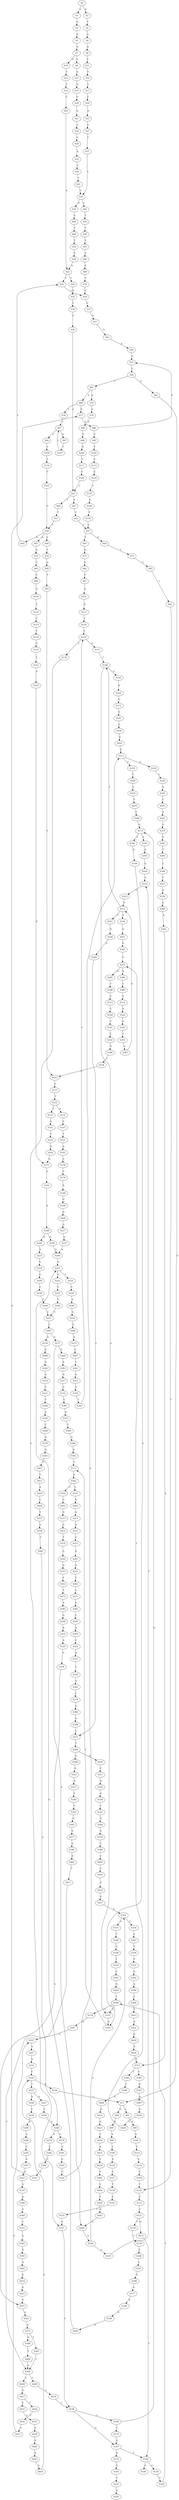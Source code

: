 strict digraph  {
	S0 -> S1 [ label = C ];
	S0 -> S2 [ label = G ];
	S1 -> S3 [ label = C ];
	S2 -> S4 [ label = T ];
	S3 -> S5 [ label = A ];
	S4 -> S6 [ label = A ];
	S5 -> S7 [ label = G ];
	S6 -> S8 [ label = G ];
	S7 -> S9 [ label = T ];
	S7 -> S10 [ label = C ];
	S8 -> S11 [ label = T ];
	S9 -> S12 [ label = A ];
	S10 -> S13 [ label = T ];
	S11 -> S14 [ label = T ];
	S12 -> S15 [ label = G ];
	S13 -> S16 [ label = T ];
	S14 -> S17 [ label = T ];
	S15 -> S18 [ label = G ];
	S16 -> S19 [ label = C ];
	S17 -> S20 [ label = C ];
	S18 -> S21 [ label = G ];
	S19 -> S22 [ label = A ];
	S20 -> S23 [ label = A ];
	S21 -> S24 [ label = T ];
	S22 -> S25 [ label = T ];
	S22 -> S26 [ label = C ];
	S23 -> S27 [ label = C ];
	S24 -> S28 [ label = C ];
	S25 -> S29 [ label = C ];
	S26 -> S30 [ label = G ];
	S27 -> S31 [ label = T ];
	S28 -> S32 [ label = A ];
	S29 -> S33 [ label = C ];
	S30 -> S34 [ label = C ];
	S31 -> S35 [ label = C ];
	S32 -> S36 [ label = C ];
	S33 -> S37 [ label = A ];
	S34 -> S38 [ label = C ];
	S35 -> S39 [ label = G ];
	S35 -> S40 [ label = C ];
	S36 -> S41 [ label = T ];
	S37 -> S42 [ label = G ];
	S38 -> S43 [ label = C ];
	S39 -> S44 [ label = C ];
	S40 -> S45 [ label = T ];
	S41 -> S35 [ label = C ];
	S42 -> S46 [ label = A ];
	S43 -> S47 [ label = A ];
	S43 -> S48 [ label = T ];
	S44 -> S49 [ label = T ];
	S45 -> S50 [ label = T ];
	S46 -> S51 [ label = A ];
	S47 -> S52 [ label = T ];
	S48 -> S53 [ label = T ];
	S49 -> S54 [ label = T ];
	S50 -> S55 [ label = T ];
	S51 -> S56 [ label = C ];
	S52 -> S57 [ label = C ];
	S53 -> S58 [ label = C ];
	S54 -> S59 [ label = C ];
	S55 -> S60 [ label = C ];
	S56 -> S61 [ label = C ];
	S56 -> S62 [ label = A ];
	S57 -> S63 [ label = T ];
	S57 -> S64 [ label = G ];
	S58 -> S65 [ label = A ];
	S58 -> S66 [ label = C ];
	S58 -> S67 [ label = G ];
	S59 -> S22 [ label = A ];
	S60 -> S68 [ label = A ];
	S61 -> S69 [ label = A ];
	S61 -> S70 [ label = G ];
	S62 -> S71 [ label = G ];
	S63 -> S72 [ label = G ];
	S64 -> S73 [ label = T ];
	S65 -> S25 [ label = T ];
	S66 -> S74 [ label = T ];
	S67 -> S75 [ label = A ];
	S68 -> S76 [ label = T ];
	S69 -> S77 [ label = G ];
	S69 -> S78 [ label = C ];
	S70 -> S79 [ label = G ];
	S71 -> S80 [ label = G ];
	S71 -> S81 [ label = C ];
	S72 -> S82 [ label = C ];
	S73 -> S83 [ label = C ];
	S74 -> S84 [ label = G ];
	S75 -> S85 [ label = T ];
	S76 -> S29 [ label = C ];
	S77 -> S86 [ label = A ];
	S78 -> S87 [ label = C ];
	S79 -> S88 [ label = A ];
	S80 -> S89 [ label = A ];
	S81 -> S90 [ label = C ];
	S82 -> S91 [ label = C ];
	S83 -> S92 [ label = C ];
	S84 -> S93 [ label = T ];
	S85 -> S94 [ label = C ];
	S86 -> S95 [ label = C ];
	S86 -> S51 [ label = A ];
	S87 -> S96 [ label = C ];
	S87 -> S97 [ label = A ];
	S88 -> S98 [ label = C ];
	S89 -> S99 [ label = A ];
	S90 -> S100 [ label = G ];
	S91 -> S101 [ label = A ];
	S92 -> S102 [ label = T ];
	S93 -> S103 [ label = C ];
	S94 -> S104 [ label = G ];
	S95 -> S105 [ label = T ];
	S96 -> S106 [ label = C ];
	S97 -> S107 [ label = C ];
	S98 -> S108 [ label = G ];
	S99 -> S109 [ label = T ];
	S100 -> S110 [ label = T ];
	S101 -> S111 [ label = G ];
	S102 -> S112 [ label = C ];
	S103 -> S113 [ label = C ];
	S104 -> S114 [ label = T ];
	S105 -> S115 [ label = C ];
	S106 -> S116 [ label = T ];
	S107 -> S87 [ label = C ];
	S108 -> S117 [ label = C ];
	S109 -> S118 [ label = A ];
	S110 -> S119 [ label = C ];
	S111 -> S120 [ label = T ];
	S112 -> S121 [ label = T ];
	S113 -> S122 [ label = T ];
	S114 -> S123 [ label = T ];
	S115 -> S124 [ label = C ];
	S116 -> S125 [ label = T ];
	S117 -> S126 [ label = C ];
	S118 -> S127 [ label = G ];
	S119 -> S128 [ label = C ];
	S120 -> S129 [ label = C ];
	S121 -> S130 [ label = T ];
	S121 -> S131 [ label = G ];
	S122 -> S132 [ label = A ];
	S122 -> S133 [ label = T ];
	S123 -> S134 [ label = T ];
	S124 -> S135 [ label = C ];
	S125 -> S58 [ label = C ];
	S126 -> S43 [ label = C ];
	S127 -> S136 [ label = T ];
	S128 -> S102 [ label = T ];
	S129 -> S137 [ label = G ];
	S129 -> S138 [ label = T ];
	S130 -> S139 [ label = C ];
	S131 -> S140 [ label = T ];
	S132 -> S141 [ label = C ];
	S133 -> S142 [ label = G ];
	S134 -> S143 [ label = G ];
	S135 -> S144 [ label = A ];
	S136 -> S145 [ label = C ];
	S137 -> S146 [ label = T ];
	S138 -> S147 [ label = C ];
	S139 -> S148 [ label = T ];
	S140 -> S149 [ label = A ];
	S140 -> S150 [ label = C ];
	S141 -> S151 [ label = T ];
	S142 -> S152 [ label = T ];
	S143 -> S153 [ label = T ];
	S144 -> S154 [ label = T ];
	S145 -> S155 [ label = T ];
	S146 -> S156 [ label = A ];
	S146 -> S157 [ label = G ];
	S147 -> S158 [ label = T ];
	S148 -> S159 [ label = C ];
	S150 -> S160 [ label = G ];
	S151 -> S161 [ label = A ];
	S152 -> S162 [ label = A ];
	S153 -> S163 [ label = A ];
	S154 -> S57 [ label = C ];
	S155 -> S147 [ label = C ];
	S156 -> S164 [ label = A ];
	S157 -> S165 [ label = G ];
	S158 -> S166 [ label = C ];
	S158 -> S167 [ label = G ];
	S159 -> S168 [ label = G ];
	S160 -> S169 [ label = T ];
	S161 -> S170 [ label = C ];
	S162 -> S171 [ label = G ];
	S163 -> S171 [ label = G ];
	S164 -> S172 [ label = G ];
	S165 -> S173 [ label = T ];
	S166 -> S174 [ label = T ];
	S166 -> S175 [ label = G ];
	S167 -> S176 [ label = A ];
	S167 -> S140 [ label = T ];
	S168 -> S177 [ label = G ];
	S169 -> S178 [ label = C ];
	S169 -> S157 [ label = G ];
	S170 -> S179 [ label = C ];
	S171 -> S180 [ label = G ];
	S172 -> S181 [ label = A ];
	S173 -> S182 [ label = A ];
	S174 -> S167 [ label = G ];
	S175 -> S183 [ label = A ];
	S175 -> S184 [ label = T ];
	S176 -> S185 [ label = G ];
	S177 -> S186 [ label = A ];
	S178 -> S187 [ label = G ];
	S179 -> S188 [ label = A ];
	S180 -> S189 [ label = A ];
	S181 -> S190 [ label = C ];
	S182 -> S191 [ label = T ];
	S182 -> S192 [ label = C ];
	S183 -> S193 [ label = A ];
	S184 -> S194 [ label = G ];
	S185 -> S195 [ label = T ];
	S186 -> S196 [ label = G ];
	S187 -> S197 [ label = G ];
	S188 -> S198 [ label = G ];
	S189 -> S199 [ label = G ];
	S189 -> S200 [ label = A ];
	S190 -> S201 [ label = G ];
	S191 -> S202 [ label = G ];
	S192 -> S203 [ label = C ];
	S193 -> S204 [ label = G ];
	S194 -> S165 [ label = G ];
	S195 -> S205 [ label = A ];
	S196 -> S206 [ label = A ];
	S197 -> S207 [ label = A ];
	S198 -> S208 [ label = G ];
	S199 -> S209 [ label = A ];
	S200 -> S210 [ label = A ];
	S201 -> S211 [ label = G ];
	S202 -> S212 [ label = A ];
	S203 -> S213 [ label = G ];
	S204 -> S214 [ label = T ];
	S206 -> S215 [ label = G ];
	S207 -> S216 [ label = A ];
	S208 -> S217 [ label = A ];
	S209 -> S215 [ label = G ];
	S210 -> S218 [ label = G ];
	S211 -> S219 [ label = C ];
	S211 -> S220 [ label = A ];
	S212 -> S221 [ label = G ];
	S213 -> S222 [ label = G ];
	S214 -> S223 [ label = C ];
	S215 -> S224 [ label = T ];
	S215 -> S225 [ label = G ];
	S216 -> S226 [ label = C ];
	S217 -> S227 [ label = G ];
	S218 -> S228 [ label = G ];
	S219 -> S229 [ label = T ];
	S220 -> S230 [ label = C ];
	S221 -> S231 [ label = C ];
	S222 -> S232 [ label = T ];
	S223 -> S233 [ label = G ];
	S224 -> S234 [ label = C ];
	S225 -> S235 [ label = T ];
	S226 -> S236 [ label = A ];
	S226 -> S237 [ label = T ];
	S227 -> S209 [ label = A ];
	S228 -> S238 [ label = T ];
	S229 -> S239 [ label = C ];
	S230 -> S240 [ label = A ];
	S231 -> S241 [ label = G ];
	S232 -> S242 [ label = G ];
	S233 -> S243 [ label = C ];
	S233 -> S146 [ label = T ];
	S233 -> S244 [ label = A ];
	S234 -> S245 [ label = A ];
	S235 -> S246 [ label = C ];
	S236 -> S71 [ label = G ];
	S237 -> S247 [ label = G ];
	S237 -> S248 [ label = A ];
	S238 -> S249 [ label = C ];
	S239 -> S250 [ label = T ];
	S240 -> S251 [ label = C ];
	S241 -> S252 [ label = G ];
	S242 -> S253 [ label = G ];
	S243 -> S254 [ label = G ];
	S244 -> S255 [ label = G ];
	S245 -> S256 [ label = G ];
	S246 -> S257 [ label = C ];
	S247 -> S258 [ label = C ];
	S248 -> S259 [ label = C ];
	S249 -> S257 [ label = C ];
	S250 -> S260 [ label = C ];
	S251 -> S261 [ label = A ];
	S252 -> S262 [ label = T ];
	S253 -> S263 [ label = T ];
	S254 -> S264 [ label = G ];
	S255 -> S265 [ label = G ];
	S256 -> S266 [ label = G ];
	S257 -> S267 [ label = C ];
	S258 -> S268 [ label = A ];
	S259 -> S269 [ label = A ];
	S260 -> S175 [ label = G ];
	S261 -> S270 [ label = C ];
	S262 -> S271 [ label = C ];
	S263 -> S272 [ label = T ];
	S264 -> S273 [ label = C ];
	S265 -> S274 [ label = T ];
	S266 -> S275 [ label = A ];
	S267 -> S276 [ label = A ];
	S267 -> S277 [ label = G ];
	S268 -> S278 [ label = G ];
	S268 -> S279 [ label = A ];
	S269 -> S280 [ label = A ];
	S270 -> S281 [ label = C ];
	S271 -> S282 [ label = G ];
	S272 -> S283 [ label = A ];
	S273 -> S284 [ label = T ];
	S274 -> S285 [ label = G ];
	S274 -> S286 [ label = A ];
	S275 -> S287 [ label = C ];
	S276 -> S288 [ label = G ];
	S277 -> S289 [ label = G ];
	S277 -> S290 [ label = A ];
	S278 -> S291 [ label = A ];
	S279 -> S292 [ label = C ];
	S280 -> S293 [ label = C ];
	S281 -> S294 [ label = T ];
	S282 -> S295 [ label = C ];
	S283 -> S296 [ label = G ];
	S284 -> S297 [ label = A ];
	S284 -> S298 [ label = G ];
	S285 -> S299 [ label = T ];
	S286 -> S300 [ label = T ];
	S287 -> S301 [ label = C ];
	S288 -> S302 [ label = A ];
	S289 -> S303 [ label = A ];
	S290 -> S304 [ label = A ];
	S291 -> S305 [ label = C ];
	S292 -> S306 [ label = C ];
	S293 -> S307 [ label = G ];
	S294 -> S308 [ label = C ];
	S295 -> S309 [ label = A ];
	S296 -> S310 [ label = A ];
	S297 -> S311 [ label = T ];
	S298 -> S312 [ label = G ];
	S299 -> S313 [ label = C ];
	S300 -> S314 [ label = A ];
	S301 -> S315 [ label = A ];
	S302 -> S316 [ label = G ];
	S303 -> S317 [ label = G ];
	S304 -> S318 [ label = A ];
	S304 -> S319 [ label = G ];
	S305 -> S320 [ label = G ];
	S306 -> S321 [ label = A ];
	S307 -> S322 [ label = A ];
	S308 -> S323 [ label = T ];
	S309 -> S324 [ label = C ];
	S310 -> S325 [ label = A ];
	S311 -> S326 [ label = A ];
	S312 -> S327 [ label = A ];
	S313 -> S328 [ label = C ];
	S314 -> S329 [ label = A ];
	S315 -> S330 [ label = G ];
	S316 -> S331 [ label = C ];
	S317 -> S332 [ label = G ];
	S318 -> S333 [ label = G ];
	S318 -> S334 [ label = C ];
	S319 -> S214 [ label = T ];
	S320 -> S211 [ label = G ];
	S321 -> S77 [ label = G ];
	S322 -> S335 [ label = A ];
	S323 -> S336 [ label = A ];
	S324 -> S337 [ label = G ];
	S325 -> S338 [ label = G ];
	S326 -> S339 [ label = G ];
	S327 -> S340 [ label = A ];
	S328 -> S341 [ label = C ];
	S329 -> S342 [ label = G ];
	S330 -> S343 [ label = T ];
	S331 -> S344 [ label = C ];
	S332 -> S345 [ label = C ];
	S333 -> S346 [ label = T ];
	S334 -> S347 [ label = C ];
	S335 -> S348 [ label = A ];
	S336 -> S349 [ label = G ];
	S337 -> S350 [ label = C ];
	S338 -> S351 [ label = G ];
	S339 -> S352 [ label = T ];
	S340 -> S353 [ label = T ];
	S341 -> S354 [ label = T ];
	S342 -> S355 [ label = T ];
	S343 -> S129 [ label = C ];
	S344 -> S356 [ label = A ];
	S345 -> S357 [ label = G ];
	S346 -> S358 [ label = G ];
	S347 -> S359 [ label = C ];
	S348 -> S360 [ label = A ];
	S349 -> S361 [ label = A ];
	S350 -> S362 [ label = G ];
	S351 -> S363 [ label = G ];
	S352 -> S364 [ label = A ];
	S353 -> S365 [ label = G ];
	S354 -> S366 [ label = G ];
	S355 -> S367 [ label = C ];
	S356 -> S368 [ label = C ];
	S357 -> S369 [ label = T ];
	S358 -> S370 [ label = T ];
	S359 -> S371 [ label = C ];
	S360 -> S372 [ label = C ];
	S361 -> S373 [ label = A ];
	S362 -> S374 [ label = C ];
	S363 -> S375 [ label = G ];
	S364 -> S376 [ label = G ];
	S365 -> S377 [ label = G ];
	S366 -> S378 [ label = T ];
	S367 -> S233 [ label = G ];
	S368 -> S379 [ label = G ];
	S369 -> S380 [ label = G ];
	S370 -> S381 [ label = C ];
	S371 -> S382 [ label = G ];
	S372 -> S383 [ label = A ];
	S373 -> S384 [ label = T ];
	S373 -> S385 [ label = C ];
	S374 -> S386 [ label = G ];
	S375 -> S387 [ label = T ];
	S375 -> S388 [ label = G ];
	S376 -> S389 [ label = C ];
	S377 -> S390 [ label = G ];
	S378 -> S103 [ label = C ];
	S379 -> S391 [ label = G ];
	S380 -> S392 [ label = G ];
	S381 -> S393 [ label = G ];
	S382 -> S394 [ label = A ];
	S383 -> S395 [ label = G ];
	S384 -> S396 [ label = C ];
	S385 -> S397 [ label = G ];
	S386 -> S398 [ label = G ];
	S387 -> S399 [ label = C ];
	S388 -> S400 [ label = T ];
	S389 -> S401 [ label = C ];
	S390 -> S402 [ label = G ];
	S391 -> S403 [ label = T ];
	S392 -> S173 [ label = T ];
	S393 -> S169 [ label = T ];
	S394 -> S404 [ label = C ];
	S395 -> S405 [ label = A ];
	S396 -> S406 [ label = G ];
	S397 -> S407 [ label = A ];
	S398 -> S273 [ label = C ];
	S399 -> S408 [ label = C ];
	S399 -> S409 [ label = T ];
	S400 -> S399 [ label = C ];
	S401 -> S410 [ label = G ];
	S402 -> S411 [ label = T ];
	S403 -> S412 [ label = T ];
	S404 -> S413 [ label = T ];
	S405 -> S414 [ label = A ];
	S406 -> S415 [ label = G ];
	S407 -> S416 [ label = G ];
	S408 -> S417 [ label = G ];
	S409 -> S418 [ label = C ];
	S410 -> S419 [ label = A ];
	S411 -> S399 [ label = C ];
	S412 -> S420 [ label = A ];
	S413 -> S421 [ label = A ];
	S414 -> S422 [ label = G ];
	S415 -> S423 [ label = G ];
	S416 -> S424 [ label = G ];
	S417 -> S425 [ label = C ];
	S417 -> S426 [ label = T ];
	S418 -> S158 [ label = T ];
	S419 -> S427 [ label = A ];
	S420 -> S428 [ label = C ];
	S421 -> S429 [ label = G ];
	S422 -> S351 [ label = G ];
	S423 -> S430 [ label = T ];
	S424 -> S274 [ label = T ];
	S425 -> S431 [ label = C ];
	S426 -> S432 [ label = C ];
	S427 -> S318 [ label = A ];
	S428 -> S433 [ label = T ];
	S429 -> S434 [ label = A ];
	S430 -> S435 [ label = A ];
	S431 -> S436 [ label = G ];
	S432 -> S437 [ label = G ];
	S433 -> S438 [ label = G ];
	S434 -> S373 [ label = A ];
	S435 -> S439 [ label = T ];
	S436 -> S440 [ label = G ];
	S437 -> S197 [ label = G ];
	S438 -> S441 [ label = C ];
	S439 -> S442 [ label = C ];
	S440 -> S443 [ label = A ];
	S441 -> S268 [ label = A ];
	S442 -> S444 [ label = C ];
	S443 -> S445 [ label = A ];
	S444 -> S446 [ label = C ];
	S445 -> S226 [ label = C ];
	S446 -> S447 [ label = G ];
	S447 -> S290 [ label = A ];
}
